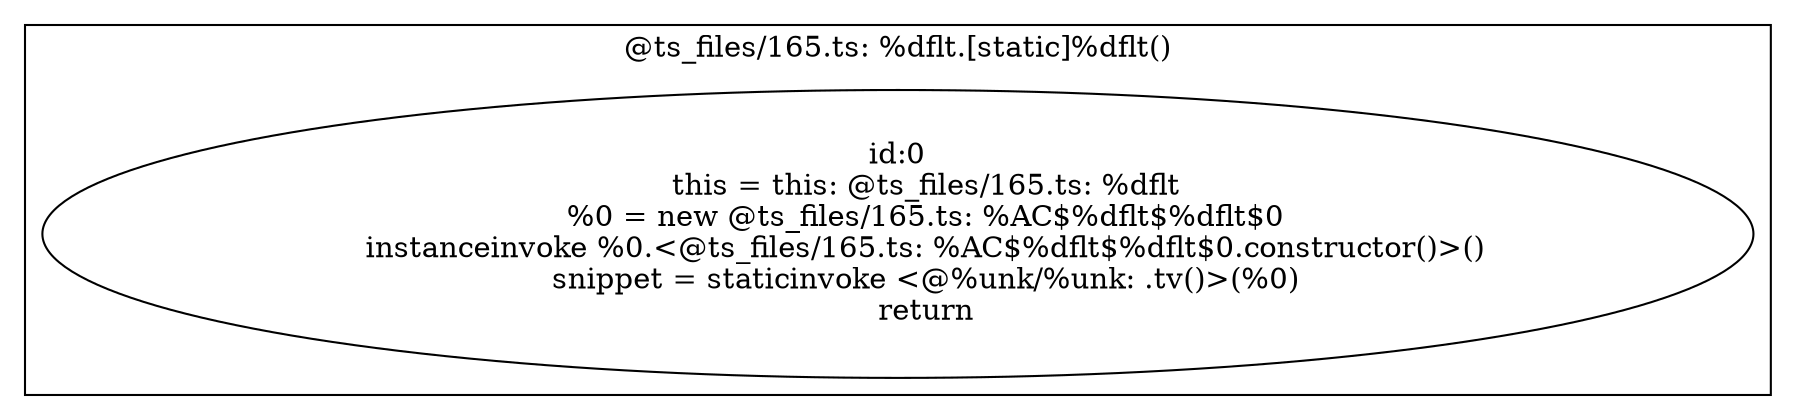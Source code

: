 digraph "165.ts" {
subgraph "cluster_@ts_files/165.ts: %dflt.[static]%dflt()" {
  label="@ts_files/165.ts: %dflt.[static]%dflt()";
  Node33760 [label="id:0
      this = this: @ts_files/165.ts: %dflt
      %0 = new @ts_files/165.ts: %AC$%dflt$%dflt$0
      instanceinvoke %0.<@ts_files/165.ts: %AC$%dflt$%dflt$0.constructor()>()
      snippet = staticinvoke <@%unk/%unk: .tv()>(%0)
      return"];
}
}
